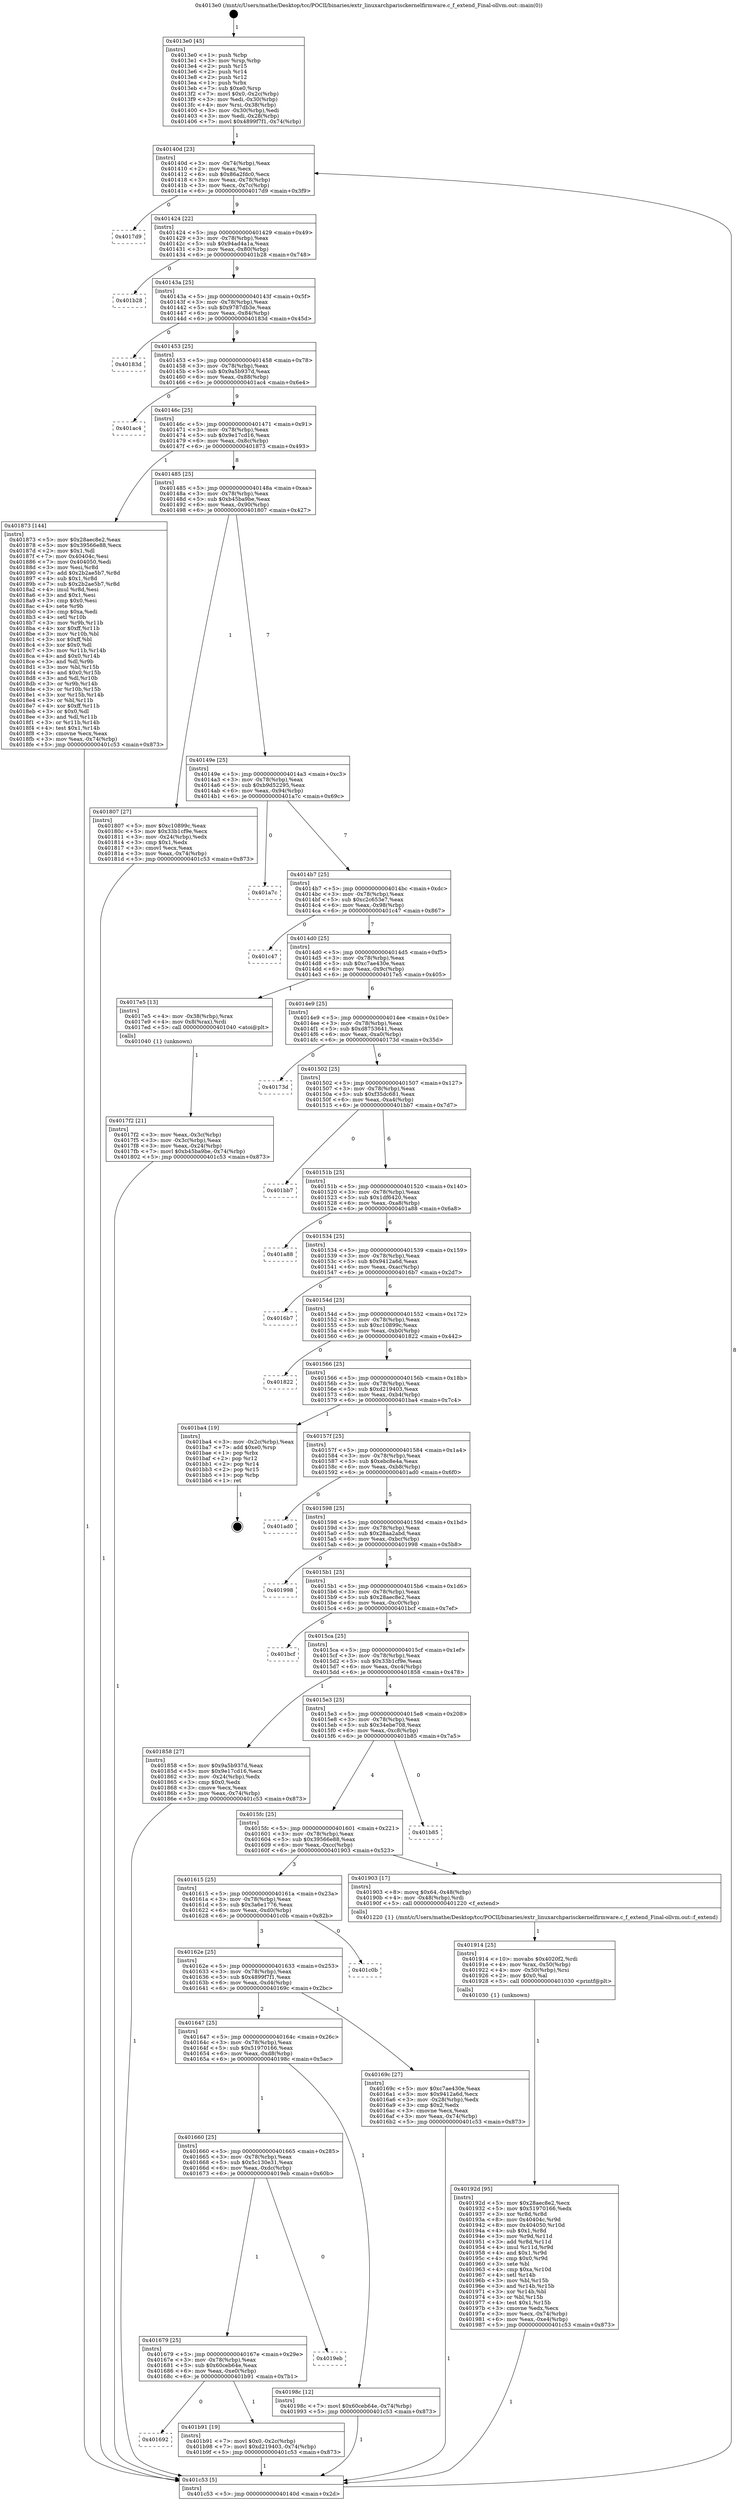 digraph "0x4013e0" {
  label = "0x4013e0 (/mnt/c/Users/mathe/Desktop/tcc/POCII/binaries/extr_linuxarchparisckernelfirmware.c_f_extend_Final-ollvm.out::main(0))"
  labelloc = "t"
  node[shape=record]

  Entry [label="",width=0.3,height=0.3,shape=circle,fillcolor=black,style=filled]
  "0x40140d" [label="{
     0x40140d [23]\l
     | [instrs]\l
     &nbsp;&nbsp;0x40140d \<+3\>: mov -0x74(%rbp),%eax\l
     &nbsp;&nbsp;0x401410 \<+2\>: mov %eax,%ecx\l
     &nbsp;&nbsp;0x401412 \<+6\>: sub $0x86a2fdc0,%ecx\l
     &nbsp;&nbsp;0x401418 \<+3\>: mov %eax,-0x78(%rbp)\l
     &nbsp;&nbsp;0x40141b \<+3\>: mov %ecx,-0x7c(%rbp)\l
     &nbsp;&nbsp;0x40141e \<+6\>: je 00000000004017d9 \<main+0x3f9\>\l
  }"]
  "0x4017d9" [label="{
     0x4017d9\l
  }", style=dashed]
  "0x401424" [label="{
     0x401424 [22]\l
     | [instrs]\l
     &nbsp;&nbsp;0x401424 \<+5\>: jmp 0000000000401429 \<main+0x49\>\l
     &nbsp;&nbsp;0x401429 \<+3\>: mov -0x78(%rbp),%eax\l
     &nbsp;&nbsp;0x40142c \<+5\>: sub $0x94ad4a1a,%eax\l
     &nbsp;&nbsp;0x401431 \<+3\>: mov %eax,-0x80(%rbp)\l
     &nbsp;&nbsp;0x401434 \<+6\>: je 0000000000401b28 \<main+0x748\>\l
  }"]
  Exit [label="",width=0.3,height=0.3,shape=circle,fillcolor=black,style=filled,peripheries=2]
  "0x401b28" [label="{
     0x401b28\l
  }", style=dashed]
  "0x40143a" [label="{
     0x40143a [25]\l
     | [instrs]\l
     &nbsp;&nbsp;0x40143a \<+5\>: jmp 000000000040143f \<main+0x5f\>\l
     &nbsp;&nbsp;0x40143f \<+3\>: mov -0x78(%rbp),%eax\l
     &nbsp;&nbsp;0x401442 \<+5\>: sub $0x9787db3e,%eax\l
     &nbsp;&nbsp;0x401447 \<+6\>: mov %eax,-0x84(%rbp)\l
     &nbsp;&nbsp;0x40144d \<+6\>: je 000000000040183d \<main+0x45d\>\l
  }"]
  "0x401692" [label="{
     0x401692\l
  }", style=dashed]
  "0x40183d" [label="{
     0x40183d\l
  }", style=dashed]
  "0x401453" [label="{
     0x401453 [25]\l
     | [instrs]\l
     &nbsp;&nbsp;0x401453 \<+5\>: jmp 0000000000401458 \<main+0x78\>\l
     &nbsp;&nbsp;0x401458 \<+3\>: mov -0x78(%rbp),%eax\l
     &nbsp;&nbsp;0x40145b \<+5\>: sub $0x9a5b937d,%eax\l
     &nbsp;&nbsp;0x401460 \<+6\>: mov %eax,-0x88(%rbp)\l
     &nbsp;&nbsp;0x401466 \<+6\>: je 0000000000401ac4 \<main+0x6e4\>\l
  }"]
  "0x401b91" [label="{
     0x401b91 [19]\l
     | [instrs]\l
     &nbsp;&nbsp;0x401b91 \<+7\>: movl $0x0,-0x2c(%rbp)\l
     &nbsp;&nbsp;0x401b98 \<+7\>: movl $0xd219403,-0x74(%rbp)\l
     &nbsp;&nbsp;0x401b9f \<+5\>: jmp 0000000000401c53 \<main+0x873\>\l
  }"]
  "0x401ac4" [label="{
     0x401ac4\l
  }", style=dashed]
  "0x40146c" [label="{
     0x40146c [25]\l
     | [instrs]\l
     &nbsp;&nbsp;0x40146c \<+5\>: jmp 0000000000401471 \<main+0x91\>\l
     &nbsp;&nbsp;0x401471 \<+3\>: mov -0x78(%rbp),%eax\l
     &nbsp;&nbsp;0x401474 \<+5\>: sub $0x9e17cd16,%eax\l
     &nbsp;&nbsp;0x401479 \<+6\>: mov %eax,-0x8c(%rbp)\l
     &nbsp;&nbsp;0x40147f \<+6\>: je 0000000000401873 \<main+0x493\>\l
  }"]
  "0x401679" [label="{
     0x401679 [25]\l
     | [instrs]\l
     &nbsp;&nbsp;0x401679 \<+5\>: jmp 000000000040167e \<main+0x29e\>\l
     &nbsp;&nbsp;0x40167e \<+3\>: mov -0x78(%rbp),%eax\l
     &nbsp;&nbsp;0x401681 \<+5\>: sub $0x60ceb64e,%eax\l
     &nbsp;&nbsp;0x401686 \<+6\>: mov %eax,-0xe0(%rbp)\l
     &nbsp;&nbsp;0x40168c \<+6\>: je 0000000000401b91 \<main+0x7b1\>\l
  }"]
  "0x401873" [label="{
     0x401873 [144]\l
     | [instrs]\l
     &nbsp;&nbsp;0x401873 \<+5\>: mov $0x28aec8e2,%eax\l
     &nbsp;&nbsp;0x401878 \<+5\>: mov $0x39566e88,%ecx\l
     &nbsp;&nbsp;0x40187d \<+2\>: mov $0x1,%dl\l
     &nbsp;&nbsp;0x40187f \<+7\>: mov 0x40404c,%esi\l
     &nbsp;&nbsp;0x401886 \<+7\>: mov 0x404050,%edi\l
     &nbsp;&nbsp;0x40188d \<+3\>: mov %esi,%r8d\l
     &nbsp;&nbsp;0x401890 \<+7\>: add $0x2b2ae5b7,%r8d\l
     &nbsp;&nbsp;0x401897 \<+4\>: sub $0x1,%r8d\l
     &nbsp;&nbsp;0x40189b \<+7\>: sub $0x2b2ae5b7,%r8d\l
     &nbsp;&nbsp;0x4018a2 \<+4\>: imul %r8d,%esi\l
     &nbsp;&nbsp;0x4018a6 \<+3\>: and $0x1,%esi\l
     &nbsp;&nbsp;0x4018a9 \<+3\>: cmp $0x0,%esi\l
     &nbsp;&nbsp;0x4018ac \<+4\>: sete %r9b\l
     &nbsp;&nbsp;0x4018b0 \<+3\>: cmp $0xa,%edi\l
     &nbsp;&nbsp;0x4018b3 \<+4\>: setl %r10b\l
     &nbsp;&nbsp;0x4018b7 \<+3\>: mov %r9b,%r11b\l
     &nbsp;&nbsp;0x4018ba \<+4\>: xor $0xff,%r11b\l
     &nbsp;&nbsp;0x4018be \<+3\>: mov %r10b,%bl\l
     &nbsp;&nbsp;0x4018c1 \<+3\>: xor $0xff,%bl\l
     &nbsp;&nbsp;0x4018c4 \<+3\>: xor $0x0,%dl\l
     &nbsp;&nbsp;0x4018c7 \<+3\>: mov %r11b,%r14b\l
     &nbsp;&nbsp;0x4018ca \<+4\>: and $0x0,%r14b\l
     &nbsp;&nbsp;0x4018ce \<+3\>: and %dl,%r9b\l
     &nbsp;&nbsp;0x4018d1 \<+3\>: mov %bl,%r15b\l
     &nbsp;&nbsp;0x4018d4 \<+4\>: and $0x0,%r15b\l
     &nbsp;&nbsp;0x4018d8 \<+3\>: and %dl,%r10b\l
     &nbsp;&nbsp;0x4018db \<+3\>: or %r9b,%r14b\l
     &nbsp;&nbsp;0x4018de \<+3\>: or %r10b,%r15b\l
     &nbsp;&nbsp;0x4018e1 \<+3\>: xor %r15b,%r14b\l
     &nbsp;&nbsp;0x4018e4 \<+3\>: or %bl,%r11b\l
     &nbsp;&nbsp;0x4018e7 \<+4\>: xor $0xff,%r11b\l
     &nbsp;&nbsp;0x4018eb \<+3\>: or $0x0,%dl\l
     &nbsp;&nbsp;0x4018ee \<+3\>: and %dl,%r11b\l
     &nbsp;&nbsp;0x4018f1 \<+3\>: or %r11b,%r14b\l
     &nbsp;&nbsp;0x4018f4 \<+4\>: test $0x1,%r14b\l
     &nbsp;&nbsp;0x4018f8 \<+3\>: cmovne %ecx,%eax\l
     &nbsp;&nbsp;0x4018fb \<+3\>: mov %eax,-0x74(%rbp)\l
     &nbsp;&nbsp;0x4018fe \<+5\>: jmp 0000000000401c53 \<main+0x873\>\l
  }"]
  "0x401485" [label="{
     0x401485 [25]\l
     | [instrs]\l
     &nbsp;&nbsp;0x401485 \<+5\>: jmp 000000000040148a \<main+0xaa\>\l
     &nbsp;&nbsp;0x40148a \<+3\>: mov -0x78(%rbp),%eax\l
     &nbsp;&nbsp;0x40148d \<+5\>: sub $0xb45ba9be,%eax\l
     &nbsp;&nbsp;0x401492 \<+6\>: mov %eax,-0x90(%rbp)\l
     &nbsp;&nbsp;0x401498 \<+6\>: je 0000000000401807 \<main+0x427\>\l
  }"]
  "0x4019eb" [label="{
     0x4019eb\l
  }", style=dashed]
  "0x401807" [label="{
     0x401807 [27]\l
     | [instrs]\l
     &nbsp;&nbsp;0x401807 \<+5\>: mov $0xc10899c,%eax\l
     &nbsp;&nbsp;0x40180c \<+5\>: mov $0x33b1cf9e,%ecx\l
     &nbsp;&nbsp;0x401811 \<+3\>: mov -0x24(%rbp),%edx\l
     &nbsp;&nbsp;0x401814 \<+3\>: cmp $0x1,%edx\l
     &nbsp;&nbsp;0x401817 \<+3\>: cmovl %ecx,%eax\l
     &nbsp;&nbsp;0x40181a \<+3\>: mov %eax,-0x74(%rbp)\l
     &nbsp;&nbsp;0x40181d \<+5\>: jmp 0000000000401c53 \<main+0x873\>\l
  }"]
  "0x40149e" [label="{
     0x40149e [25]\l
     | [instrs]\l
     &nbsp;&nbsp;0x40149e \<+5\>: jmp 00000000004014a3 \<main+0xc3\>\l
     &nbsp;&nbsp;0x4014a3 \<+3\>: mov -0x78(%rbp),%eax\l
     &nbsp;&nbsp;0x4014a6 \<+5\>: sub $0xb9d52295,%eax\l
     &nbsp;&nbsp;0x4014ab \<+6\>: mov %eax,-0x94(%rbp)\l
     &nbsp;&nbsp;0x4014b1 \<+6\>: je 0000000000401a7c \<main+0x69c\>\l
  }"]
  "0x401660" [label="{
     0x401660 [25]\l
     | [instrs]\l
     &nbsp;&nbsp;0x401660 \<+5\>: jmp 0000000000401665 \<main+0x285\>\l
     &nbsp;&nbsp;0x401665 \<+3\>: mov -0x78(%rbp),%eax\l
     &nbsp;&nbsp;0x401668 \<+5\>: sub $0x5c130e31,%eax\l
     &nbsp;&nbsp;0x40166d \<+6\>: mov %eax,-0xdc(%rbp)\l
     &nbsp;&nbsp;0x401673 \<+6\>: je 00000000004019eb \<main+0x60b\>\l
  }"]
  "0x401a7c" [label="{
     0x401a7c\l
  }", style=dashed]
  "0x4014b7" [label="{
     0x4014b7 [25]\l
     | [instrs]\l
     &nbsp;&nbsp;0x4014b7 \<+5\>: jmp 00000000004014bc \<main+0xdc\>\l
     &nbsp;&nbsp;0x4014bc \<+3\>: mov -0x78(%rbp),%eax\l
     &nbsp;&nbsp;0x4014bf \<+5\>: sub $0xc2c653e7,%eax\l
     &nbsp;&nbsp;0x4014c4 \<+6\>: mov %eax,-0x98(%rbp)\l
     &nbsp;&nbsp;0x4014ca \<+6\>: je 0000000000401c47 \<main+0x867\>\l
  }"]
  "0x40198c" [label="{
     0x40198c [12]\l
     | [instrs]\l
     &nbsp;&nbsp;0x40198c \<+7\>: movl $0x60ceb64e,-0x74(%rbp)\l
     &nbsp;&nbsp;0x401993 \<+5\>: jmp 0000000000401c53 \<main+0x873\>\l
  }"]
  "0x401c47" [label="{
     0x401c47\l
  }", style=dashed]
  "0x4014d0" [label="{
     0x4014d0 [25]\l
     | [instrs]\l
     &nbsp;&nbsp;0x4014d0 \<+5\>: jmp 00000000004014d5 \<main+0xf5\>\l
     &nbsp;&nbsp;0x4014d5 \<+3\>: mov -0x78(%rbp),%eax\l
     &nbsp;&nbsp;0x4014d8 \<+5\>: sub $0xc7ae430e,%eax\l
     &nbsp;&nbsp;0x4014dd \<+6\>: mov %eax,-0x9c(%rbp)\l
     &nbsp;&nbsp;0x4014e3 \<+6\>: je 00000000004017e5 \<main+0x405\>\l
  }"]
  "0x40192d" [label="{
     0x40192d [95]\l
     | [instrs]\l
     &nbsp;&nbsp;0x40192d \<+5\>: mov $0x28aec8e2,%ecx\l
     &nbsp;&nbsp;0x401932 \<+5\>: mov $0x51970166,%edx\l
     &nbsp;&nbsp;0x401937 \<+3\>: xor %r8d,%r8d\l
     &nbsp;&nbsp;0x40193a \<+8\>: mov 0x40404c,%r9d\l
     &nbsp;&nbsp;0x401942 \<+8\>: mov 0x404050,%r10d\l
     &nbsp;&nbsp;0x40194a \<+4\>: sub $0x1,%r8d\l
     &nbsp;&nbsp;0x40194e \<+3\>: mov %r9d,%r11d\l
     &nbsp;&nbsp;0x401951 \<+3\>: add %r8d,%r11d\l
     &nbsp;&nbsp;0x401954 \<+4\>: imul %r11d,%r9d\l
     &nbsp;&nbsp;0x401958 \<+4\>: and $0x1,%r9d\l
     &nbsp;&nbsp;0x40195c \<+4\>: cmp $0x0,%r9d\l
     &nbsp;&nbsp;0x401960 \<+3\>: sete %bl\l
     &nbsp;&nbsp;0x401963 \<+4\>: cmp $0xa,%r10d\l
     &nbsp;&nbsp;0x401967 \<+4\>: setl %r14b\l
     &nbsp;&nbsp;0x40196b \<+3\>: mov %bl,%r15b\l
     &nbsp;&nbsp;0x40196e \<+3\>: and %r14b,%r15b\l
     &nbsp;&nbsp;0x401971 \<+3\>: xor %r14b,%bl\l
     &nbsp;&nbsp;0x401974 \<+3\>: or %bl,%r15b\l
     &nbsp;&nbsp;0x401977 \<+4\>: test $0x1,%r15b\l
     &nbsp;&nbsp;0x40197b \<+3\>: cmovne %edx,%ecx\l
     &nbsp;&nbsp;0x40197e \<+3\>: mov %ecx,-0x74(%rbp)\l
     &nbsp;&nbsp;0x401981 \<+6\>: mov %eax,-0xe4(%rbp)\l
     &nbsp;&nbsp;0x401987 \<+5\>: jmp 0000000000401c53 \<main+0x873\>\l
  }"]
  "0x4017e5" [label="{
     0x4017e5 [13]\l
     | [instrs]\l
     &nbsp;&nbsp;0x4017e5 \<+4\>: mov -0x38(%rbp),%rax\l
     &nbsp;&nbsp;0x4017e9 \<+4\>: mov 0x8(%rax),%rdi\l
     &nbsp;&nbsp;0x4017ed \<+5\>: call 0000000000401040 \<atoi@plt\>\l
     | [calls]\l
     &nbsp;&nbsp;0x401040 \{1\} (unknown)\l
  }"]
  "0x4014e9" [label="{
     0x4014e9 [25]\l
     | [instrs]\l
     &nbsp;&nbsp;0x4014e9 \<+5\>: jmp 00000000004014ee \<main+0x10e\>\l
     &nbsp;&nbsp;0x4014ee \<+3\>: mov -0x78(%rbp),%eax\l
     &nbsp;&nbsp;0x4014f1 \<+5\>: sub $0xd8753641,%eax\l
     &nbsp;&nbsp;0x4014f6 \<+6\>: mov %eax,-0xa0(%rbp)\l
     &nbsp;&nbsp;0x4014fc \<+6\>: je 000000000040173d \<main+0x35d\>\l
  }"]
  "0x401914" [label="{
     0x401914 [25]\l
     | [instrs]\l
     &nbsp;&nbsp;0x401914 \<+10\>: movabs $0x4020f2,%rdi\l
     &nbsp;&nbsp;0x40191e \<+4\>: mov %rax,-0x50(%rbp)\l
     &nbsp;&nbsp;0x401922 \<+4\>: mov -0x50(%rbp),%rsi\l
     &nbsp;&nbsp;0x401926 \<+2\>: mov $0x0,%al\l
     &nbsp;&nbsp;0x401928 \<+5\>: call 0000000000401030 \<printf@plt\>\l
     | [calls]\l
     &nbsp;&nbsp;0x401030 \{1\} (unknown)\l
  }"]
  "0x40173d" [label="{
     0x40173d\l
  }", style=dashed]
  "0x401502" [label="{
     0x401502 [25]\l
     | [instrs]\l
     &nbsp;&nbsp;0x401502 \<+5\>: jmp 0000000000401507 \<main+0x127\>\l
     &nbsp;&nbsp;0x401507 \<+3\>: mov -0x78(%rbp),%eax\l
     &nbsp;&nbsp;0x40150a \<+5\>: sub $0xf35dc681,%eax\l
     &nbsp;&nbsp;0x40150f \<+6\>: mov %eax,-0xa4(%rbp)\l
     &nbsp;&nbsp;0x401515 \<+6\>: je 0000000000401bb7 \<main+0x7d7\>\l
  }"]
  "0x4017f2" [label="{
     0x4017f2 [21]\l
     | [instrs]\l
     &nbsp;&nbsp;0x4017f2 \<+3\>: mov %eax,-0x3c(%rbp)\l
     &nbsp;&nbsp;0x4017f5 \<+3\>: mov -0x3c(%rbp),%eax\l
     &nbsp;&nbsp;0x4017f8 \<+3\>: mov %eax,-0x24(%rbp)\l
     &nbsp;&nbsp;0x4017fb \<+7\>: movl $0xb45ba9be,-0x74(%rbp)\l
     &nbsp;&nbsp;0x401802 \<+5\>: jmp 0000000000401c53 \<main+0x873\>\l
  }"]
  "0x401bb7" [label="{
     0x401bb7\l
  }", style=dashed]
  "0x40151b" [label="{
     0x40151b [25]\l
     | [instrs]\l
     &nbsp;&nbsp;0x40151b \<+5\>: jmp 0000000000401520 \<main+0x140\>\l
     &nbsp;&nbsp;0x401520 \<+3\>: mov -0x78(%rbp),%eax\l
     &nbsp;&nbsp;0x401523 \<+5\>: sub $0x1df6420,%eax\l
     &nbsp;&nbsp;0x401528 \<+6\>: mov %eax,-0xa8(%rbp)\l
     &nbsp;&nbsp;0x40152e \<+6\>: je 0000000000401a88 \<main+0x6a8\>\l
  }"]
  "0x4013e0" [label="{
     0x4013e0 [45]\l
     | [instrs]\l
     &nbsp;&nbsp;0x4013e0 \<+1\>: push %rbp\l
     &nbsp;&nbsp;0x4013e1 \<+3\>: mov %rsp,%rbp\l
     &nbsp;&nbsp;0x4013e4 \<+2\>: push %r15\l
     &nbsp;&nbsp;0x4013e6 \<+2\>: push %r14\l
     &nbsp;&nbsp;0x4013e8 \<+2\>: push %r12\l
     &nbsp;&nbsp;0x4013ea \<+1\>: push %rbx\l
     &nbsp;&nbsp;0x4013eb \<+7\>: sub $0xe0,%rsp\l
     &nbsp;&nbsp;0x4013f2 \<+7\>: movl $0x0,-0x2c(%rbp)\l
     &nbsp;&nbsp;0x4013f9 \<+3\>: mov %edi,-0x30(%rbp)\l
     &nbsp;&nbsp;0x4013fc \<+4\>: mov %rsi,-0x38(%rbp)\l
     &nbsp;&nbsp;0x401400 \<+3\>: mov -0x30(%rbp),%edi\l
     &nbsp;&nbsp;0x401403 \<+3\>: mov %edi,-0x28(%rbp)\l
     &nbsp;&nbsp;0x401406 \<+7\>: movl $0x4899f7f1,-0x74(%rbp)\l
  }"]
  "0x401a88" [label="{
     0x401a88\l
  }", style=dashed]
  "0x401534" [label="{
     0x401534 [25]\l
     | [instrs]\l
     &nbsp;&nbsp;0x401534 \<+5\>: jmp 0000000000401539 \<main+0x159\>\l
     &nbsp;&nbsp;0x401539 \<+3\>: mov -0x78(%rbp),%eax\l
     &nbsp;&nbsp;0x40153c \<+5\>: sub $0x9412a6d,%eax\l
     &nbsp;&nbsp;0x401541 \<+6\>: mov %eax,-0xac(%rbp)\l
     &nbsp;&nbsp;0x401547 \<+6\>: je 00000000004016b7 \<main+0x2d7\>\l
  }"]
  "0x401c53" [label="{
     0x401c53 [5]\l
     | [instrs]\l
     &nbsp;&nbsp;0x401c53 \<+5\>: jmp 000000000040140d \<main+0x2d\>\l
  }"]
  "0x4016b7" [label="{
     0x4016b7\l
  }", style=dashed]
  "0x40154d" [label="{
     0x40154d [25]\l
     | [instrs]\l
     &nbsp;&nbsp;0x40154d \<+5\>: jmp 0000000000401552 \<main+0x172\>\l
     &nbsp;&nbsp;0x401552 \<+3\>: mov -0x78(%rbp),%eax\l
     &nbsp;&nbsp;0x401555 \<+5\>: sub $0xc10899c,%eax\l
     &nbsp;&nbsp;0x40155a \<+6\>: mov %eax,-0xb0(%rbp)\l
     &nbsp;&nbsp;0x401560 \<+6\>: je 0000000000401822 \<main+0x442\>\l
  }"]
  "0x401647" [label="{
     0x401647 [25]\l
     | [instrs]\l
     &nbsp;&nbsp;0x401647 \<+5\>: jmp 000000000040164c \<main+0x26c\>\l
     &nbsp;&nbsp;0x40164c \<+3\>: mov -0x78(%rbp),%eax\l
     &nbsp;&nbsp;0x40164f \<+5\>: sub $0x51970166,%eax\l
     &nbsp;&nbsp;0x401654 \<+6\>: mov %eax,-0xd8(%rbp)\l
     &nbsp;&nbsp;0x40165a \<+6\>: je 000000000040198c \<main+0x5ac\>\l
  }"]
  "0x401822" [label="{
     0x401822\l
  }", style=dashed]
  "0x401566" [label="{
     0x401566 [25]\l
     | [instrs]\l
     &nbsp;&nbsp;0x401566 \<+5\>: jmp 000000000040156b \<main+0x18b\>\l
     &nbsp;&nbsp;0x40156b \<+3\>: mov -0x78(%rbp),%eax\l
     &nbsp;&nbsp;0x40156e \<+5\>: sub $0xd219403,%eax\l
     &nbsp;&nbsp;0x401573 \<+6\>: mov %eax,-0xb4(%rbp)\l
     &nbsp;&nbsp;0x401579 \<+6\>: je 0000000000401ba4 \<main+0x7c4\>\l
  }"]
  "0x40169c" [label="{
     0x40169c [27]\l
     | [instrs]\l
     &nbsp;&nbsp;0x40169c \<+5\>: mov $0xc7ae430e,%eax\l
     &nbsp;&nbsp;0x4016a1 \<+5\>: mov $0x9412a6d,%ecx\l
     &nbsp;&nbsp;0x4016a6 \<+3\>: mov -0x28(%rbp),%edx\l
     &nbsp;&nbsp;0x4016a9 \<+3\>: cmp $0x2,%edx\l
     &nbsp;&nbsp;0x4016ac \<+3\>: cmovne %ecx,%eax\l
     &nbsp;&nbsp;0x4016af \<+3\>: mov %eax,-0x74(%rbp)\l
     &nbsp;&nbsp;0x4016b2 \<+5\>: jmp 0000000000401c53 \<main+0x873\>\l
  }"]
  "0x401ba4" [label="{
     0x401ba4 [19]\l
     | [instrs]\l
     &nbsp;&nbsp;0x401ba4 \<+3\>: mov -0x2c(%rbp),%eax\l
     &nbsp;&nbsp;0x401ba7 \<+7\>: add $0xe0,%rsp\l
     &nbsp;&nbsp;0x401bae \<+1\>: pop %rbx\l
     &nbsp;&nbsp;0x401baf \<+2\>: pop %r12\l
     &nbsp;&nbsp;0x401bb1 \<+2\>: pop %r14\l
     &nbsp;&nbsp;0x401bb3 \<+2\>: pop %r15\l
     &nbsp;&nbsp;0x401bb5 \<+1\>: pop %rbp\l
     &nbsp;&nbsp;0x401bb6 \<+1\>: ret\l
  }"]
  "0x40157f" [label="{
     0x40157f [25]\l
     | [instrs]\l
     &nbsp;&nbsp;0x40157f \<+5\>: jmp 0000000000401584 \<main+0x1a4\>\l
     &nbsp;&nbsp;0x401584 \<+3\>: mov -0x78(%rbp),%eax\l
     &nbsp;&nbsp;0x401587 \<+5\>: sub $0xebc8e4a,%eax\l
     &nbsp;&nbsp;0x40158c \<+6\>: mov %eax,-0xb8(%rbp)\l
     &nbsp;&nbsp;0x401592 \<+6\>: je 0000000000401ad0 \<main+0x6f0\>\l
  }"]
  "0x40162e" [label="{
     0x40162e [25]\l
     | [instrs]\l
     &nbsp;&nbsp;0x40162e \<+5\>: jmp 0000000000401633 \<main+0x253\>\l
     &nbsp;&nbsp;0x401633 \<+3\>: mov -0x78(%rbp),%eax\l
     &nbsp;&nbsp;0x401636 \<+5\>: sub $0x4899f7f1,%eax\l
     &nbsp;&nbsp;0x40163b \<+6\>: mov %eax,-0xd4(%rbp)\l
     &nbsp;&nbsp;0x401641 \<+6\>: je 000000000040169c \<main+0x2bc\>\l
  }"]
  "0x401ad0" [label="{
     0x401ad0\l
  }", style=dashed]
  "0x401598" [label="{
     0x401598 [25]\l
     | [instrs]\l
     &nbsp;&nbsp;0x401598 \<+5\>: jmp 000000000040159d \<main+0x1bd\>\l
     &nbsp;&nbsp;0x40159d \<+3\>: mov -0x78(%rbp),%eax\l
     &nbsp;&nbsp;0x4015a0 \<+5\>: sub $0x28aa2abd,%eax\l
     &nbsp;&nbsp;0x4015a5 \<+6\>: mov %eax,-0xbc(%rbp)\l
     &nbsp;&nbsp;0x4015ab \<+6\>: je 0000000000401998 \<main+0x5b8\>\l
  }"]
  "0x401c0b" [label="{
     0x401c0b\l
  }", style=dashed]
  "0x401998" [label="{
     0x401998\l
  }", style=dashed]
  "0x4015b1" [label="{
     0x4015b1 [25]\l
     | [instrs]\l
     &nbsp;&nbsp;0x4015b1 \<+5\>: jmp 00000000004015b6 \<main+0x1d6\>\l
     &nbsp;&nbsp;0x4015b6 \<+3\>: mov -0x78(%rbp),%eax\l
     &nbsp;&nbsp;0x4015b9 \<+5\>: sub $0x28aec8e2,%eax\l
     &nbsp;&nbsp;0x4015be \<+6\>: mov %eax,-0xc0(%rbp)\l
     &nbsp;&nbsp;0x4015c4 \<+6\>: je 0000000000401bcf \<main+0x7ef\>\l
  }"]
  "0x401615" [label="{
     0x401615 [25]\l
     | [instrs]\l
     &nbsp;&nbsp;0x401615 \<+5\>: jmp 000000000040161a \<main+0x23a\>\l
     &nbsp;&nbsp;0x40161a \<+3\>: mov -0x78(%rbp),%eax\l
     &nbsp;&nbsp;0x40161d \<+5\>: sub $0x3a6e1776,%eax\l
     &nbsp;&nbsp;0x401622 \<+6\>: mov %eax,-0xd0(%rbp)\l
     &nbsp;&nbsp;0x401628 \<+6\>: je 0000000000401c0b \<main+0x82b\>\l
  }"]
  "0x401bcf" [label="{
     0x401bcf\l
  }", style=dashed]
  "0x4015ca" [label="{
     0x4015ca [25]\l
     | [instrs]\l
     &nbsp;&nbsp;0x4015ca \<+5\>: jmp 00000000004015cf \<main+0x1ef\>\l
     &nbsp;&nbsp;0x4015cf \<+3\>: mov -0x78(%rbp),%eax\l
     &nbsp;&nbsp;0x4015d2 \<+5\>: sub $0x33b1cf9e,%eax\l
     &nbsp;&nbsp;0x4015d7 \<+6\>: mov %eax,-0xc4(%rbp)\l
     &nbsp;&nbsp;0x4015dd \<+6\>: je 0000000000401858 \<main+0x478\>\l
  }"]
  "0x401903" [label="{
     0x401903 [17]\l
     | [instrs]\l
     &nbsp;&nbsp;0x401903 \<+8\>: movq $0x64,-0x48(%rbp)\l
     &nbsp;&nbsp;0x40190b \<+4\>: mov -0x48(%rbp),%rdi\l
     &nbsp;&nbsp;0x40190f \<+5\>: call 0000000000401220 \<f_extend\>\l
     | [calls]\l
     &nbsp;&nbsp;0x401220 \{1\} (/mnt/c/Users/mathe/Desktop/tcc/POCII/binaries/extr_linuxarchparisckernelfirmware.c_f_extend_Final-ollvm.out::f_extend)\l
  }"]
  "0x401858" [label="{
     0x401858 [27]\l
     | [instrs]\l
     &nbsp;&nbsp;0x401858 \<+5\>: mov $0x9a5b937d,%eax\l
     &nbsp;&nbsp;0x40185d \<+5\>: mov $0x9e17cd16,%ecx\l
     &nbsp;&nbsp;0x401862 \<+3\>: mov -0x24(%rbp),%edx\l
     &nbsp;&nbsp;0x401865 \<+3\>: cmp $0x0,%edx\l
     &nbsp;&nbsp;0x401868 \<+3\>: cmove %ecx,%eax\l
     &nbsp;&nbsp;0x40186b \<+3\>: mov %eax,-0x74(%rbp)\l
     &nbsp;&nbsp;0x40186e \<+5\>: jmp 0000000000401c53 \<main+0x873\>\l
  }"]
  "0x4015e3" [label="{
     0x4015e3 [25]\l
     | [instrs]\l
     &nbsp;&nbsp;0x4015e3 \<+5\>: jmp 00000000004015e8 \<main+0x208\>\l
     &nbsp;&nbsp;0x4015e8 \<+3\>: mov -0x78(%rbp),%eax\l
     &nbsp;&nbsp;0x4015eb \<+5\>: sub $0x34ebe708,%eax\l
     &nbsp;&nbsp;0x4015f0 \<+6\>: mov %eax,-0xc8(%rbp)\l
     &nbsp;&nbsp;0x4015f6 \<+6\>: je 0000000000401b85 \<main+0x7a5\>\l
  }"]
  "0x4015fc" [label="{
     0x4015fc [25]\l
     | [instrs]\l
     &nbsp;&nbsp;0x4015fc \<+5\>: jmp 0000000000401601 \<main+0x221\>\l
     &nbsp;&nbsp;0x401601 \<+3\>: mov -0x78(%rbp),%eax\l
     &nbsp;&nbsp;0x401604 \<+5\>: sub $0x39566e88,%eax\l
     &nbsp;&nbsp;0x401609 \<+6\>: mov %eax,-0xcc(%rbp)\l
     &nbsp;&nbsp;0x40160f \<+6\>: je 0000000000401903 \<main+0x523\>\l
  }"]
  "0x401b85" [label="{
     0x401b85\l
  }", style=dashed]
  Entry -> "0x4013e0" [label=" 1"]
  "0x40140d" -> "0x4017d9" [label=" 0"]
  "0x40140d" -> "0x401424" [label=" 9"]
  "0x401ba4" -> Exit [label=" 1"]
  "0x401424" -> "0x401b28" [label=" 0"]
  "0x401424" -> "0x40143a" [label=" 9"]
  "0x401b91" -> "0x401c53" [label=" 1"]
  "0x40143a" -> "0x40183d" [label=" 0"]
  "0x40143a" -> "0x401453" [label=" 9"]
  "0x401679" -> "0x401692" [label=" 0"]
  "0x401453" -> "0x401ac4" [label=" 0"]
  "0x401453" -> "0x40146c" [label=" 9"]
  "0x401679" -> "0x401b91" [label=" 1"]
  "0x40146c" -> "0x401873" [label=" 1"]
  "0x40146c" -> "0x401485" [label=" 8"]
  "0x401660" -> "0x401679" [label=" 1"]
  "0x401485" -> "0x401807" [label=" 1"]
  "0x401485" -> "0x40149e" [label=" 7"]
  "0x401660" -> "0x4019eb" [label=" 0"]
  "0x40149e" -> "0x401a7c" [label=" 0"]
  "0x40149e" -> "0x4014b7" [label=" 7"]
  "0x40198c" -> "0x401c53" [label=" 1"]
  "0x4014b7" -> "0x401c47" [label=" 0"]
  "0x4014b7" -> "0x4014d0" [label=" 7"]
  "0x401647" -> "0x401660" [label=" 1"]
  "0x4014d0" -> "0x4017e5" [label=" 1"]
  "0x4014d0" -> "0x4014e9" [label=" 6"]
  "0x401647" -> "0x40198c" [label=" 1"]
  "0x4014e9" -> "0x40173d" [label=" 0"]
  "0x4014e9" -> "0x401502" [label=" 6"]
  "0x40192d" -> "0x401c53" [label=" 1"]
  "0x401502" -> "0x401bb7" [label=" 0"]
  "0x401502" -> "0x40151b" [label=" 6"]
  "0x401914" -> "0x40192d" [label=" 1"]
  "0x40151b" -> "0x401a88" [label=" 0"]
  "0x40151b" -> "0x401534" [label=" 6"]
  "0x401903" -> "0x401914" [label=" 1"]
  "0x401534" -> "0x4016b7" [label=" 0"]
  "0x401534" -> "0x40154d" [label=" 6"]
  "0x401873" -> "0x401c53" [label=" 1"]
  "0x40154d" -> "0x401822" [label=" 0"]
  "0x40154d" -> "0x401566" [label=" 6"]
  "0x401858" -> "0x401c53" [label=" 1"]
  "0x401566" -> "0x401ba4" [label=" 1"]
  "0x401566" -> "0x40157f" [label=" 5"]
  "0x401807" -> "0x401c53" [label=" 1"]
  "0x40157f" -> "0x401ad0" [label=" 0"]
  "0x40157f" -> "0x401598" [label=" 5"]
  "0x4017e5" -> "0x4017f2" [label=" 1"]
  "0x401598" -> "0x401998" [label=" 0"]
  "0x401598" -> "0x4015b1" [label=" 5"]
  "0x401c53" -> "0x40140d" [label=" 8"]
  "0x4015b1" -> "0x401bcf" [label=" 0"]
  "0x4015b1" -> "0x4015ca" [label=" 5"]
  "0x40169c" -> "0x401c53" [label=" 1"]
  "0x4015ca" -> "0x401858" [label=" 1"]
  "0x4015ca" -> "0x4015e3" [label=" 4"]
  "0x40162e" -> "0x401647" [label=" 2"]
  "0x4015e3" -> "0x401b85" [label=" 0"]
  "0x4015e3" -> "0x4015fc" [label=" 4"]
  "0x40162e" -> "0x40169c" [label=" 1"]
  "0x4015fc" -> "0x401903" [label=" 1"]
  "0x4015fc" -> "0x401615" [label=" 3"]
  "0x4013e0" -> "0x40140d" [label=" 1"]
  "0x401615" -> "0x401c0b" [label=" 0"]
  "0x401615" -> "0x40162e" [label=" 3"]
  "0x4017f2" -> "0x401c53" [label=" 1"]
}
